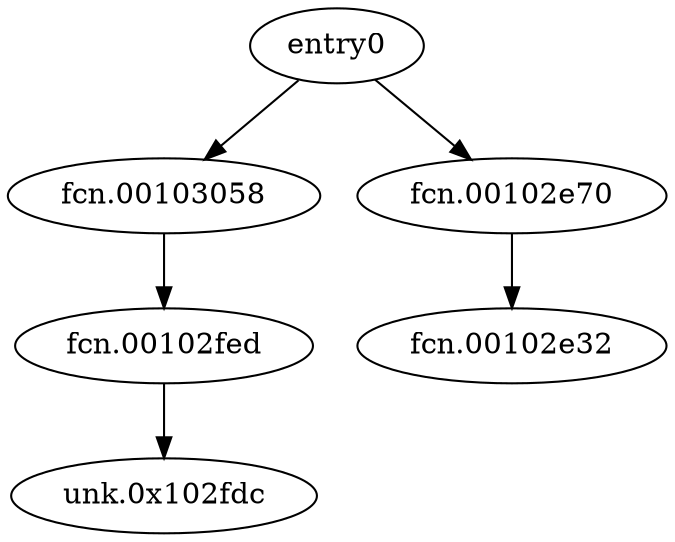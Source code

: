 digraph code {
  "0x00102e00" [label="entry0"];
  "0x00102e00" -> "0x00103058";
  "0x00103058" [label="fcn.00103058"];
  "0x00102e00" -> "0x00102e70";
  "0x00102e70" [label="fcn.00102e70"];
  "0x00103058" [label="fcn.00103058"];
  "0x00103058" -> "0x00102fed";
  "0x00102fed" [label="fcn.00102fed"];
  "0x00102fed" [label="fcn.00102fed"];
  "0x00102fed" -> "0x00102fdc";
  "0x00102fdc" [label="unk.0x102fdc"];
  "0x00102e70" [label="fcn.00102e70"];
  "0x00102e70" -> "0x00102e32";
  "0x00102e32" [label="fcn.00102e32"];
}